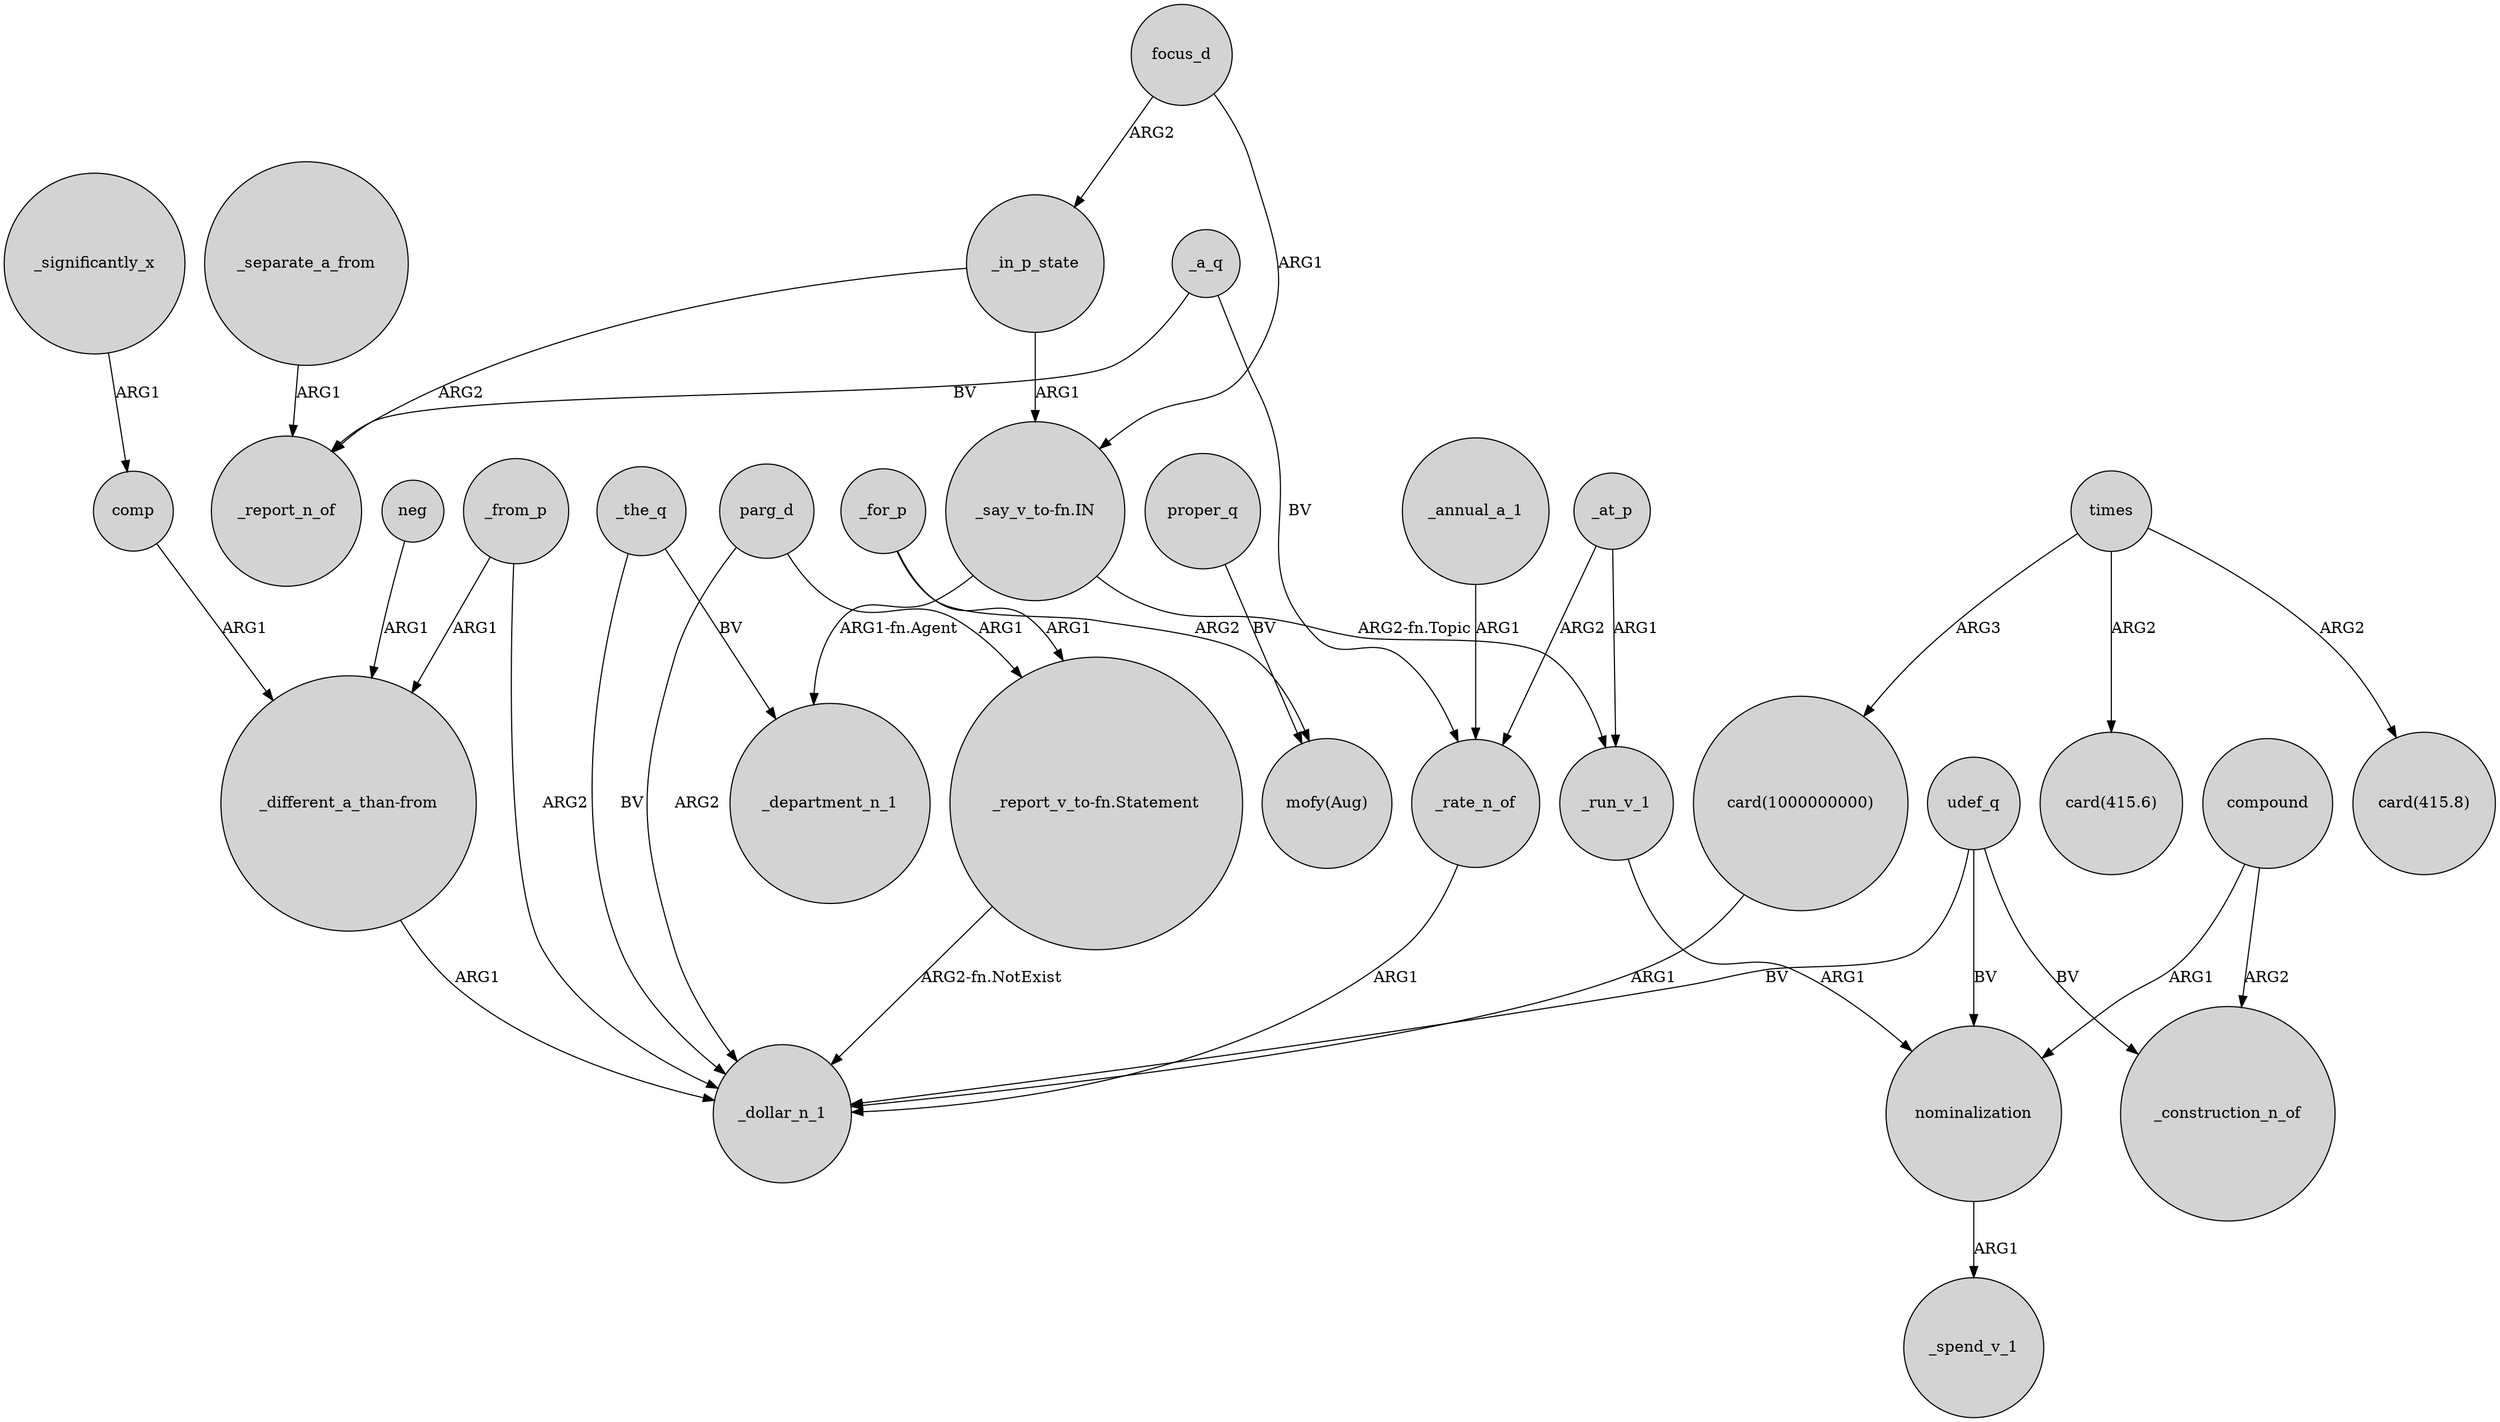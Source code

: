 digraph {
	node [shape=circle style=filled]
	_a_q -> _report_n_of [label=BV]
	"_say_v_to-fn.IN" -> _department_n_1 [label="ARG1-fn.Agent"]
	neg -> "_different_a_than-from" [label=ARG1]
	_separate_a_from -> _report_n_of [label=ARG1]
	_at_p -> _rate_n_of [label=ARG2]
	nominalization -> _spend_v_1 [label=ARG1]
	times -> "card(415.6)" [label=ARG2]
	_from_p -> "_different_a_than-from" [label=ARG1]
	_for_p -> "_report_v_to-fn.Statement" [label=ARG1]
	_for_p -> "mofy(Aug)" [label=ARG2]
	focus_d -> _in_p_state [label=ARG2]
	_the_q -> _dollar_n_1 [label=BV]
	_a_q -> _rate_n_of [label=BV]
	_rate_n_of -> _dollar_n_1 [label=ARG1]
	"_say_v_to-fn.IN" -> _run_v_1 [label="ARG2-fn.Topic"]
	_the_q -> _department_n_1 [label=BV]
	times -> "card(1000000000)" [label=ARG3]
	_at_p -> _run_v_1 [label=ARG1]
	_run_v_1 -> nominalization [label=ARG1]
	_in_p_state -> _report_n_of [label=ARG2]
	"_report_v_to-fn.Statement" -> _dollar_n_1 [label="ARG2-fn.NotExist"]
	proper_q -> "mofy(Aug)" [label=BV]
	comp -> "_different_a_than-from" [label=ARG1]
	"_different_a_than-from" -> _dollar_n_1 [label=ARG1]
	parg_d -> "_report_v_to-fn.Statement" [label=ARG1]
	udef_q -> nominalization [label=BV]
	_annual_a_1 -> _rate_n_of [label=ARG1]
	parg_d -> _dollar_n_1 [label=ARG2]
	times -> "card(415.8)" [label=ARG2]
	compound -> _construction_n_of [label=ARG2]
	"card(1000000000)" -> _dollar_n_1 [label=ARG1]
	_from_p -> _dollar_n_1 [label=ARG2]
	udef_q -> _construction_n_of [label=BV]
	compound -> nominalization [label=ARG1]
	_in_p_state -> "_say_v_to-fn.IN" [label=ARG1]
	udef_q -> _dollar_n_1 [label=BV]
	focus_d -> "_say_v_to-fn.IN" [label=ARG1]
	_significantly_x -> comp [label=ARG1]
}
